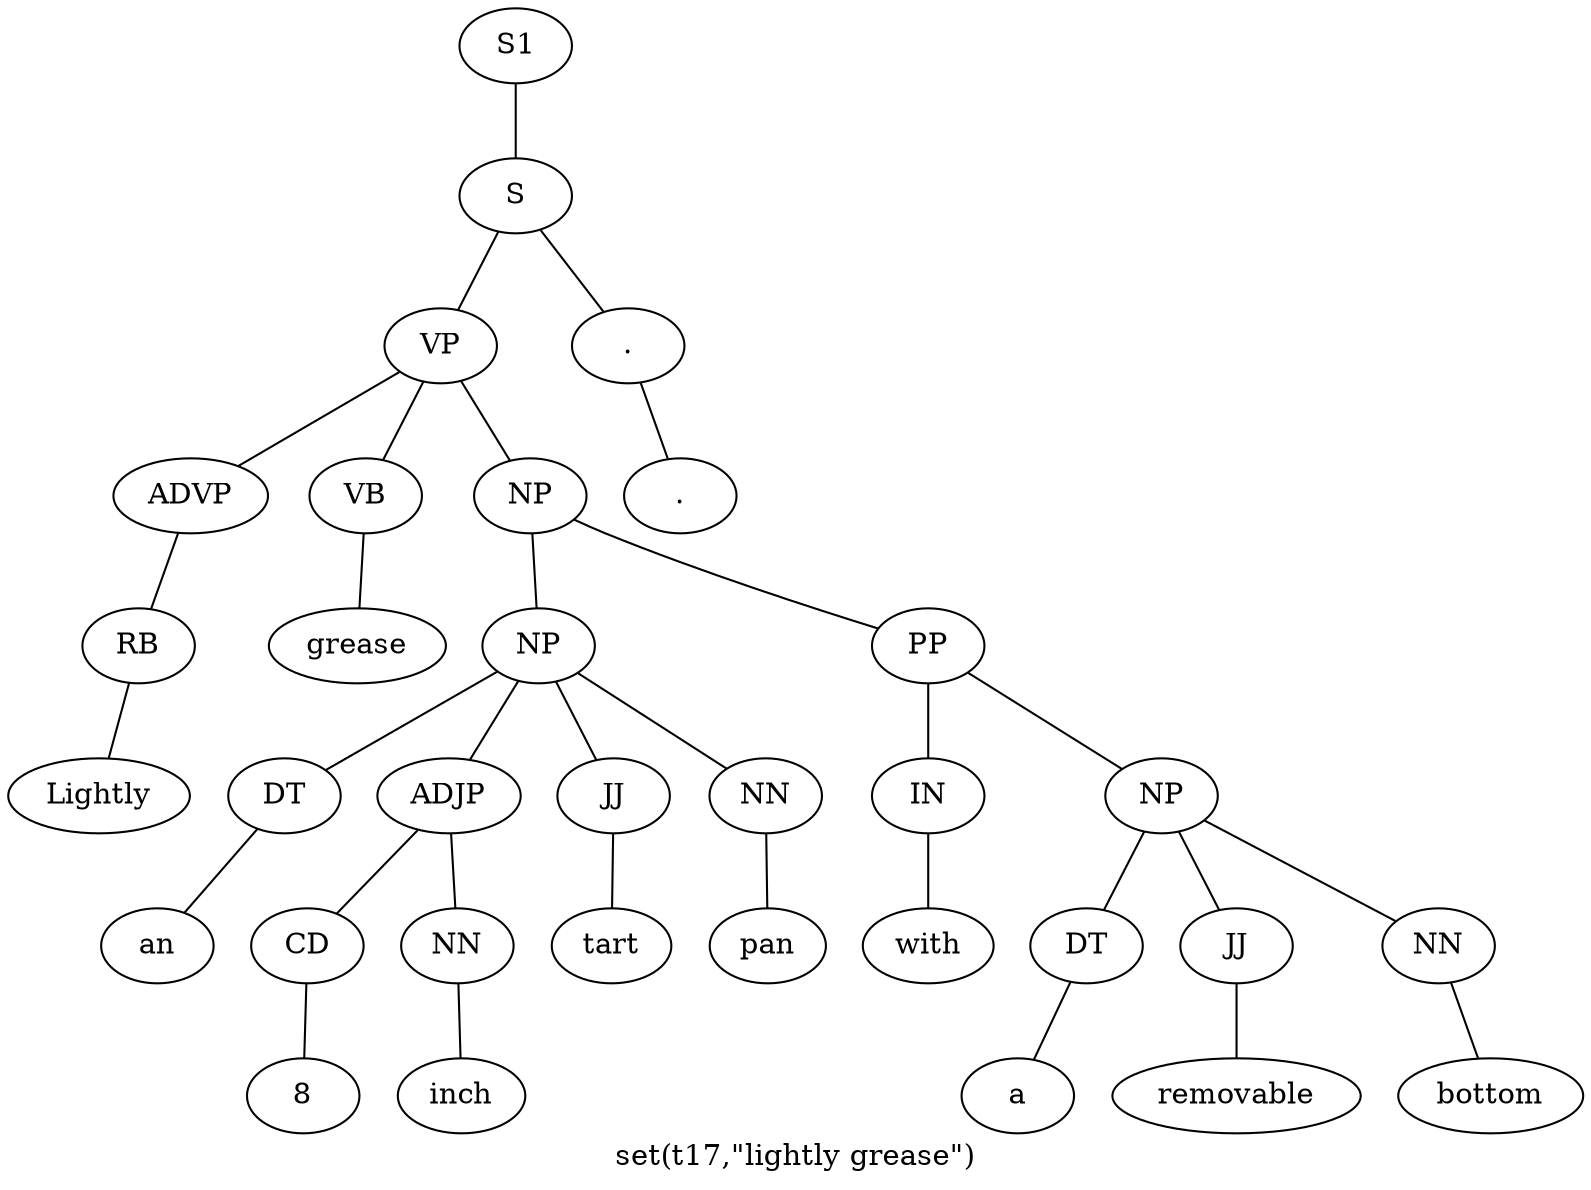 graph SyntaxGraph {
	label = "set(t17,\"lightly grease\")";
	Node0 [label="S1"];
	Node1 [label="S"];
	Node2 [label="VP"];
	Node3 [label="ADVP"];
	Node4 [label="RB"];
	Node5 [label="Lightly"];
	Node6 [label="VB"];
	Node7 [label="grease"];
	Node8 [label="NP"];
	Node9 [label="NP"];
	Node10 [label="DT"];
	Node11 [label="an"];
	Node12 [label="ADJP"];
	Node13 [label="CD"];
	Node14 [label="8"];
	Node15 [label="NN"];
	Node16 [label="inch"];
	Node17 [label="JJ"];
	Node18 [label="tart"];
	Node19 [label="NN"];
	Node20 [label="pan"];
	Node21 [label="PP"];
	Node22 [label="IN"];
	Node23 [label="with"];
	Node24 [label="NP"];
	Node25 [label="DT"];
	Node26 [label="a"];
	Node27 [label="JJ"];
	Node28 [label="removable"];
	Node29 [label="NN"];
	Node30 [label="bottom"];
	Node31 [label="."];
	Node32 [label="."];

	Node0 -- Node1;
	Node1 -- Node2;
	Node1 -- Node31;
	Node2 -- Node3;
	Node2 -- Node6;
	Node2 -- Node8;
	Node3 -- Node4;
	Node4 -- Node5;
	Node6 -- Node7;
	Node8 -- Node9;
	Node8 -- Node21;
	Node9 -- Node10;
	Node9 -- Node12;
	Node9 -- Node17;
	Node9 -- Node19;
	Node10 -- Node11;
	Node12 -- Node13;
	Node12 -- Node15;
	Node13 -- Node14;
	Node15 -- Node16;
	Node17 -- Node18;
	Node19 -- Node20;
	Node21 -- Node22;
	Node21 -- Node24;
	Node22 -- Node23;
	Node24 -- Node25;
	Node24 -- Node27;
	Node24 -- Node29;
	Node25 -- Node26;
	Node27 -- Node28;
	Node29 -- Node30;
	Node31 -- Node32;
}